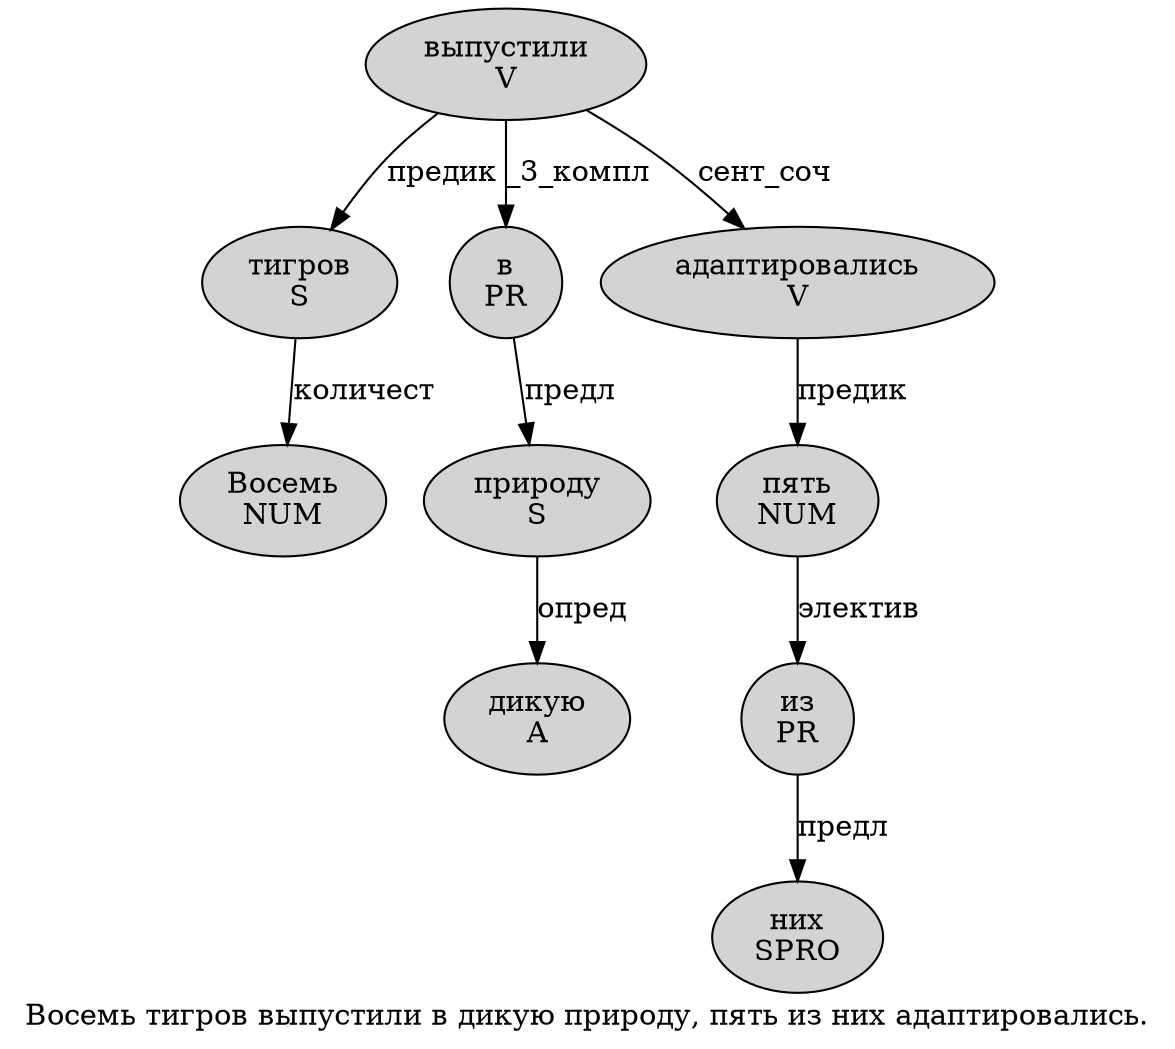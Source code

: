 digraph SENTENCE_49 {
	graph [label="Восемь тигров выпустили в дикую природу, пять из них адаптировались."]
	node [style=filled]
		0 [label="Восемь
NUM" color="" fillcolor=lightgray penwidth=1 shape=ellipse]
		1 [label="тигров
S" color="" fillcolor=lightgray penwidth=1 shape=ellipse]
		2 [label="выпустили
V" color="" fillcolor=lightgray penwidth=1 shape=ellipse]
		3 [label="в
PR" color="" fillcolor=lightgray penwidth=1 shape=ellipse]
		4 [label="дикую
A" color="" fillcolor=lightgray penwidth=1 shape=ellipse]
		5 [label="природу
S" color="" fillcolor=lightgray penwidth=1 shape=ellipse]
		7 [label="пять
NUM" color="" fillcolor=lightgray penwidth=1 shape=ellipse]
		8 [label="из
PR" color="" fillcolor=lightgray penwidth=1 shape=ellipse]
		9 [label="них
SPRO" color="" fillcolor=lightgray penwidth=1 shape=ellipse]
		10 [label="адаптировались
V" color="" fillcolor=lightgray penwidth=1 shape=ellipse]
			2 -> 1 [label="предик"]
			2 -> 3 [label="_3_компл"]
			2 -> 10 [label="сент_соч"]
			10 -> 7 [label="предик"]
			1 -> 0 [label="количест"]
			5 -> 4 [label="опред"]
			8 -> 9 [label="предл"]
			7 -> 8 [label="электив"]
			3 -> 5 [label="предл"]
}